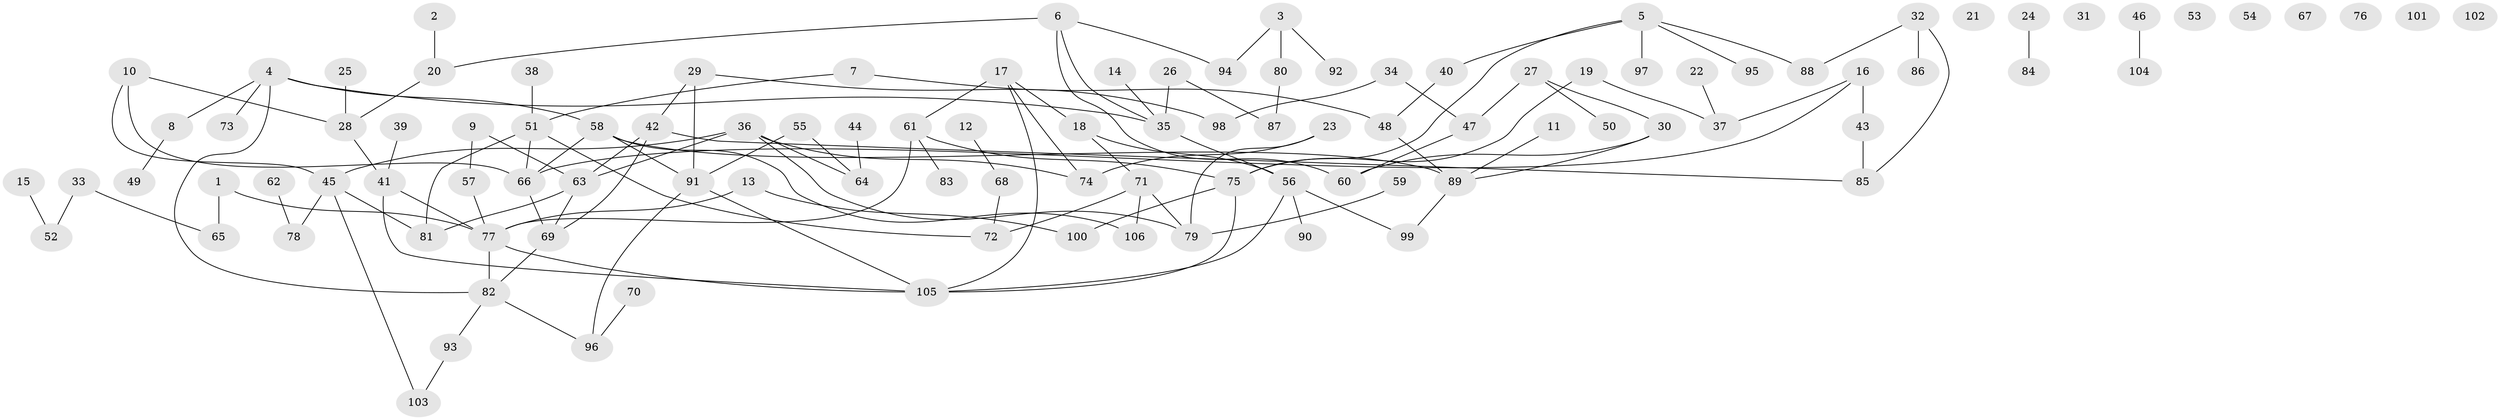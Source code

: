 // coarse degree distribution, {7: 0.057971014492753624, 2: 0.21739130434782608, 4: 0.043478260869565216, 5: 0.08695652173913043, 1: 0.2318840579710145, 6: 0.057971014492753624, 3: 0.14492753623188406, 0: 0.14492753623188406, 8: 0.014492753623188406}
// Generated by graph-tools (version 1.1) at 2025/23/03/03/25 07:23:28]
// undirected, 106 vertices, 129 edges
graph export_dot {
graph [start="1"]
  node [color=gray90,style=filled];
  1;
  2;
  3;
  4;
  5;
  6;
  7;
  8;
  9;
  10;
  11;
  12;
  13;
  14;
  15;
  16;
  17;
  18;
  19;
  20;
  21;
  22;
  23;
  24;
  25;
  26;
  27;
  28;
  29;
  30;
  31;
  32;
  33;
  34;
  35;
  36;
  37;
  38;
  39;
  40;
  41;
  42;
  43;
  44;
  45;
  46;
  47;
  48;
  49;
  50;
  51;
  52;
  53;
  54;
  55;
  56;
  57;
  58;
  59;
  60;
  61;
  62;
  63;
  64;
  65;
  66;
  67;
  68;
  69;
  70;
  71;
  72;
  73;
  74;
  75;
  76;
  77;
  78;
  79;
  80;
  81;
  82;
  83;
  84;
  85;
  86;
  87;
  88;
  89;
  90;
  91;
  92;
  93;
  94;
  95;
  96;
  97;
  98;
  99;
  100;
  101;
  102;
  103;
  104;
  105;
  106;
  1 -- 65;
  1 -- 77;
  2 -- 20;
  3 -- 80;
  3 -- 92;
  3 -- 94;
  4 -- 8;
  4 -- 35;
  4 -- 58;
  4 -- 73;
  4 -- 82;
  5 -- 40;
  5 -- 75;
  5 -- 88;
  5 -- 95;
  5 -- 97;
  6 -- 20;
  6 -- 35;
  6 -- 60;
  6 -- 94;
  7 -- 48;
  7 -- 51;
  8 -- 49;
  9 -- 57;
  9 -- 63;
  10 -- 28;
  10 -- 45;
  10 -- 66;
  11 -- 89;
  12 -- 68;
  13 -- 77;
  13 -- 100;
  14 -- 35;
  15 -- 52;
  16 -- 37;
  16 -- 43;
  16 -- 66;
  17 -- 18;
  17 -- 61;
  17 -- 74;
  17 -- 105;
  18 -- 56;
  18 -- 71;
  19 -- 37;
  19 -- 75;
  20 -- 28;
  22 -- 37;
  23 -- 74;
  23 -- 79;
  24 -- 84;
  25 -- 28;
  26 -- 35;
  26 -- 87;
  27 -- 30;
  27 -- 47;
  27 -- 50;
  28 -- 41;
  29 -- 42;
  29 -- 91;
  29 -- 98;
  30 -- 60;
  30 -- 89;
  32 -- 85;
  32 -- 86;
  32 -- 88;
  33 -- 52;
  33 -- 65;
  34 -- 47;
  34 -- 98;
  35 -- 56;
  36 -- 45;
  36 -- 63;
  36 -- 64;
  36 -- 74;
  36 -- 79;
  38 -- 51;
  39 -- 41;
  40 -- 48;
  41 -- 77;
  41 -- 105;
  42 -- 63;
  42 -- 69;
  42 -- 85;
  43 -- 85;
  44 -- 64;
  45 -- 78;
  45 -- 81;
  45 -- 103;
  46 -- 104;
  47 -- 60;
  48 -- 89;
  51 -- 66;
  51 -- 72;
  51 -- 81;
  55 -- 64;
  55 -- 91;
  56 -- 90;
  56 -- 99;
  56 -- 105;
  57 -- 77;
  58 -- 66;
  58 -- 89;
  58 -- 91;
  58 -- 106;
  59 -- 79;
  61 -- 75;
  61 -- 77;
  61 -- 83;
  62 -- 78;
  63 -- 69;
  63 -- 81;
  66 -- 69;
  68 -- 72;
  69 -- 82;
  70 -- 96;
  71 -- 72;
  71 -- 79;
  71 -- 106;
  75 -- 100;
  75 -- 105;
  77 -- 82;
  77 -- 105;
  80 -- 87;
  82 -- 93;
  82 -- 96;
  89 -- 99;
  91 -- 96;
  91 -- 105;
  93 -- 103;
}
